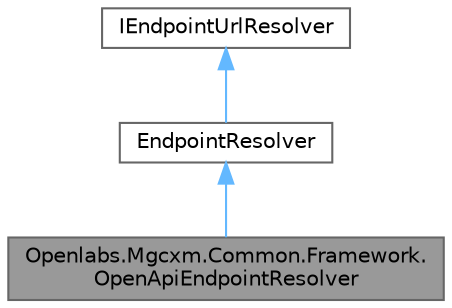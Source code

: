 digraph "Openlabs.Mgcxm.Common.Framework.OpenApiEndpointResolver"
{
 // LATEX_PDF_SIZE
  bgcolor="transparent";
  edge [fontname=Helvetica,fontsize=10,labelfontname=Helvetica,labelfontsize=10];
  node [fontname=Helvetica,fontsize=10,shape=box,height=0.2,width=0.4];
  Node1 [id="Node000001",label="Openlabs.Mgcxm.Common.Framework.\lOpenApiEndpointResolver",height=0.2,width=0.4,color="gray40", fillcolor="grey60", style="filled", fontcolor="black",tooltip=" "];
  Node2 -> Node1 [id="edge1_Node000001_Node000002",dir="back",color="steelblue1",style="solid",tooltip=" "];
  Node2 [id="Node000002",label="EndpointResolver",height=0.2,width=0.4,color="gray40", fillcolor="white", style="filled",URL="$class_openlabs_1_1_mgcxm_1_1_common_1_1_framework_1_1_endpoint_resolver.html",tooltip=" "];
  Node3 -> Node2 [id="edge2_Node000002_Node000003",dir="back",color="steelblue1",style="solid",tooltip=" "];
  Node3 [id="Node000003",label="IEndpointUrlResolver",height=0.2,width=0.4,color="gray40", fillcolor="white", style="filled",URL="$interface_openlabs_1_1_mgcxm_1_1_common_1_1_framework_1_1_i_endpoint_url_resolver.html",tooltip=" "];
}
